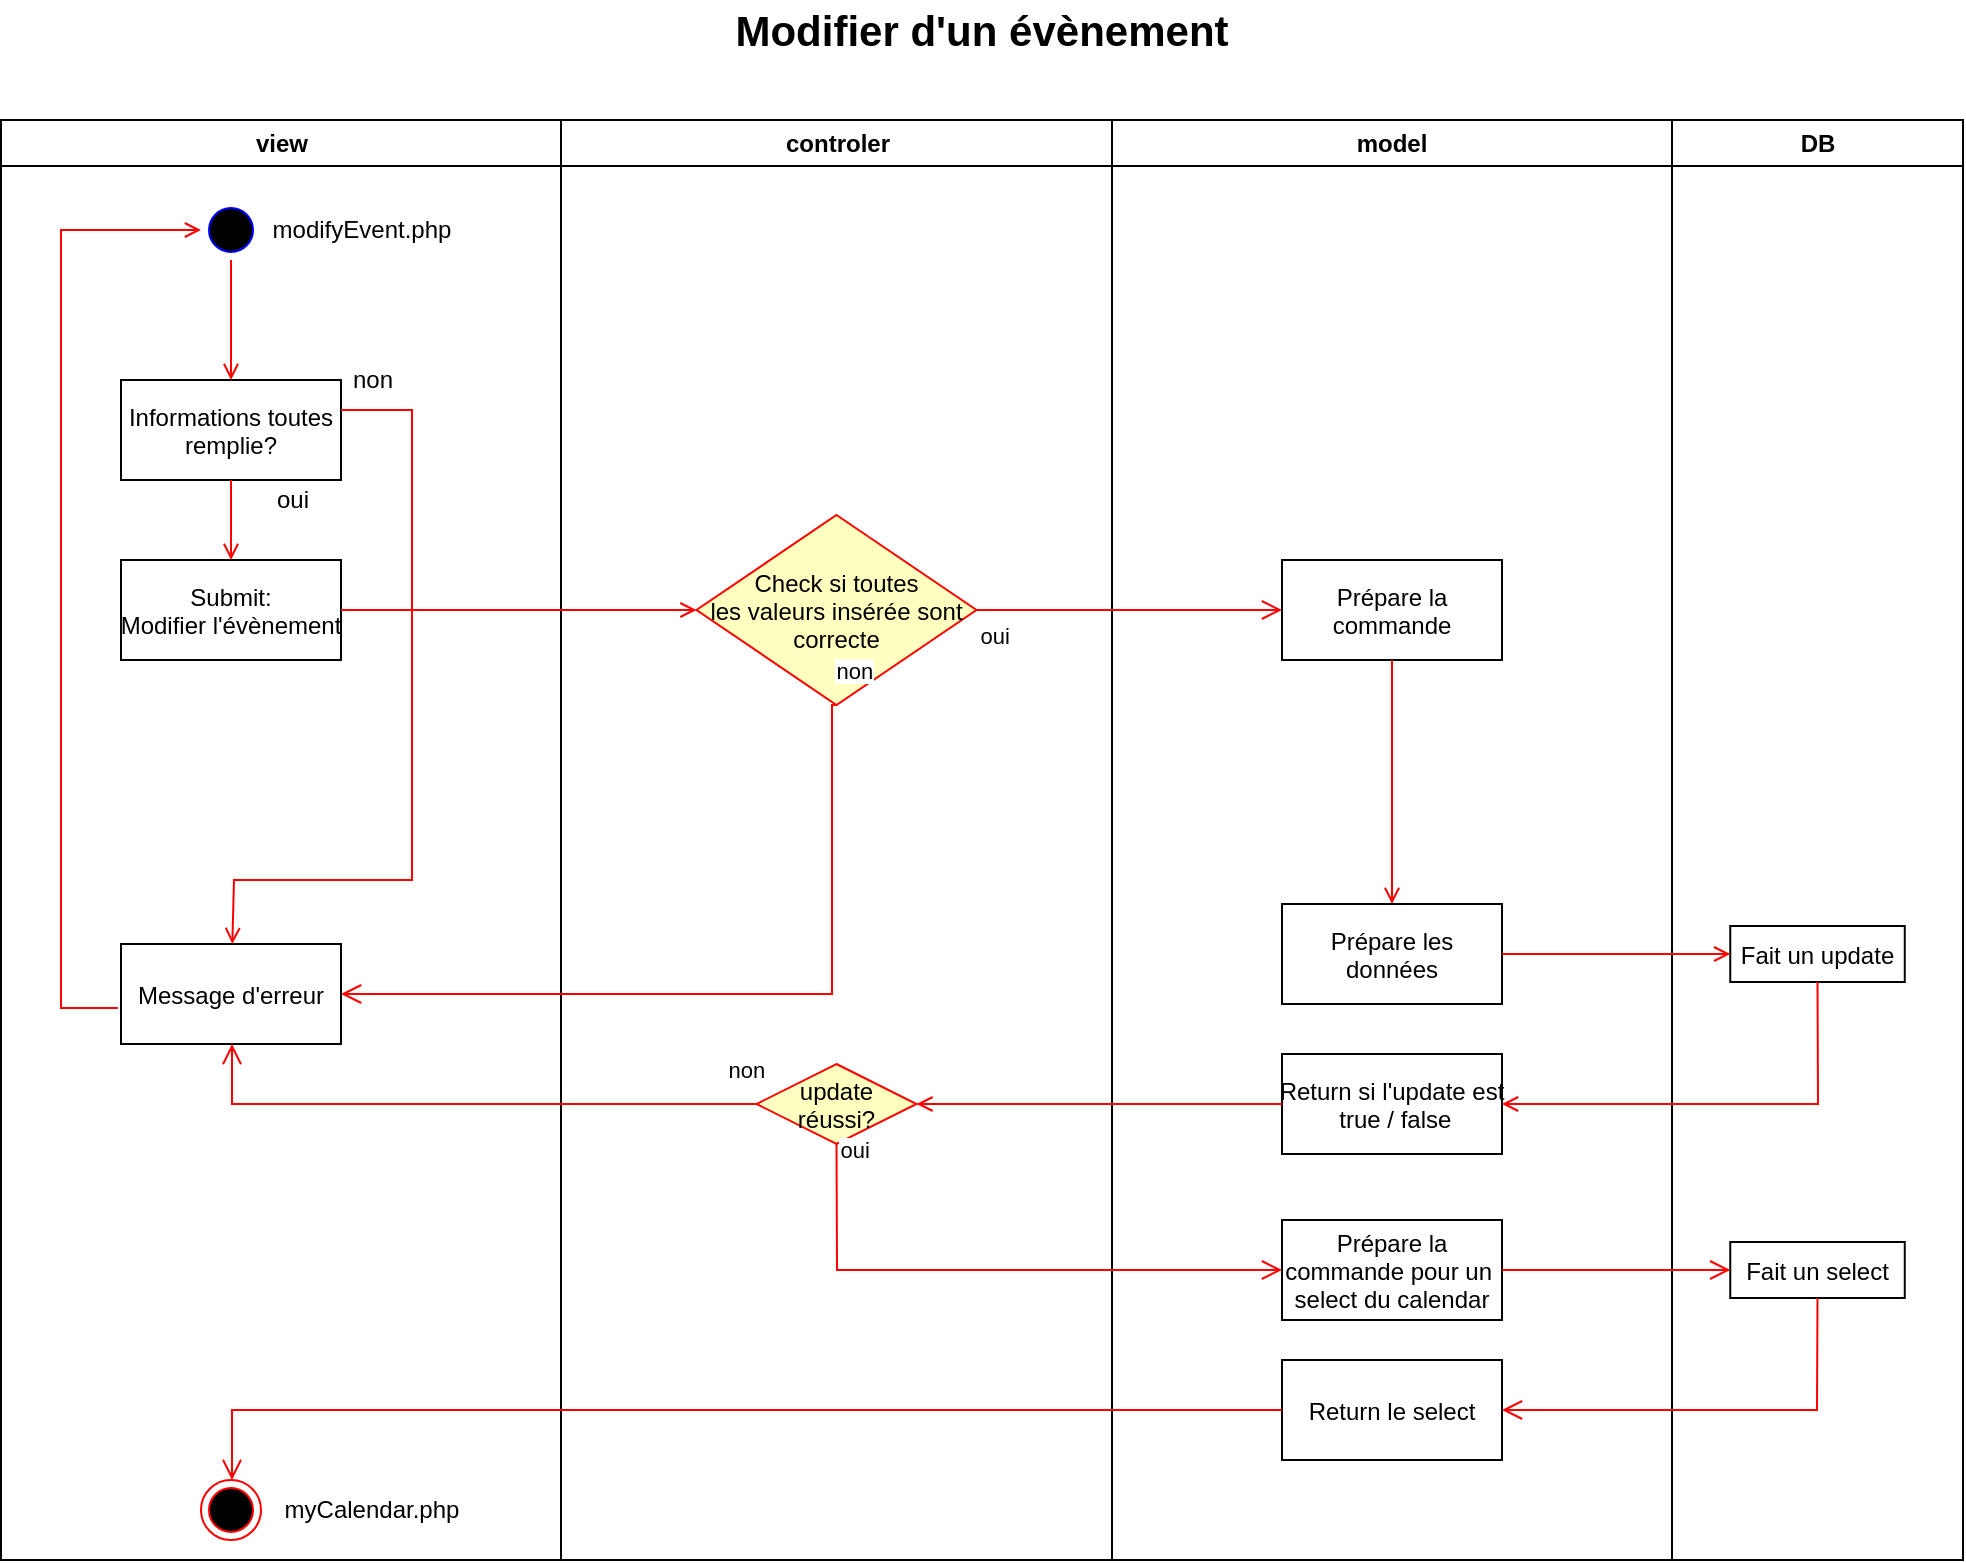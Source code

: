 <mxfile version="14.6.11" type="device"><diagram name="Page-1" id="e7e014a7-5840-1c2e-5031-d8a46d1fe8dd"><mxGraphModel dx="1422" dy="737" grid="1" gridSize="10" guides="1" tooltips="1" connect="1" arrows="1" fold="1" page="1" pageScale="1" pageWidth="1169" pageHeight="826" background="#ffffff" math="0" shadow="0"><root><mxCell id="0"/><mxCell id="1" parent="0"/><mxCell id="2" value="view" style="swimlane;whiteSpace=wrap" parent="1" vertex="1"><mxGeometry x="164.5" y="60" width="280" height="720" as="geometry"/></mxCell><mxCell id="5" value="" style="ellipse;shape=startState;fillColor=#000000;strokeColor=#0000FF;" parent="2" vertex="1"><mxGeometry x="100" y="40" width="30" height="30" as="geometry"/></mxCell><mxCell id="7" value="Submit:&#10;Modifier l'évènement" style="" parent="2" vertex="1"><mxGeometry x="60" y="220" width="110" height="50" as="geometry"/></mxCell><mxCell id="8" value="Informations toutes &#10;remplie?" style="" parent="2" vertex="1"><mxGeometry x="60" y="130" width="110" height="50" as="geometry"/></mxCell><mxCell id="12" value="" style="edgeStyle=elbowEdgeStyle;elbow=horizontal;strokeColor=#FF0000;endArrow=open;endFill=1;rounded=0;exitX=-0.014;exitY=0.64;exitDx=0;exitDy=0;exitPerimeter=0;entryX=0;entryY=0.5;entryDx=0;entryDy=0;" parent="2" source="2ZN6HkLlfxfYOQOT_Urk-76" target="5" edge="1"><mxGeometry width="100" height="100" relative="1" as="geometry"><mxPoint x="160" y="290" as="sourcePoint"/><mxPoint x="260" y="190" as="targetPoint"/><Array as="points"><mxPoint x="30" y="250"/></Array></mxGeometry></mxCell><mxCell id="38" value="" style="ellipse;shape=endState;fillColor=#000000;strokeColor=#ff0000" parent="2" vertex="1"><mxGeometry x="100" y="680" width="30" height="30" as="geometry"/></mxCell><mxCell id="2ZN6HkLlfxfYOQOT_Urk-76" value="Message d'erreur" style="" parent="2" vertex="1"><mxGeometry x="60" y="412" width="110" height="50" as="geometry"/></mxCell><mxCell id="2ZN6HkLlfxfYOQOT_Urk-78" value="" style="endArrow=open;strokeColor=#FF0000;endFill=1;rounded=0;entryX=0.5;entryY=0;entryDx=0;entryDy=0;exitX=0.5;exitY=1;exitDx=0;exitDy=0;" parent="2" source="8" target="7" edge="1"><mxGeometry relative="1" as="geometry"><mxPoint x="85.5" y="370" as="sourcePoint"/><mxPoint x="125" y="230" as="targetPoint"/></mxGeometry></mxCell><mxCell id="bqckTU542nx4s31JSPxL-43" value="non" style="text;html=1;align=center;verticalAlign=middle;resizable=0;points=[];autosize=1;strokeColor=none;" parent="2" vertex="1"><mxGeometry x="165.25" y="120" width="40" height="20" as="geometry"/></mxCell><mxCell id="bqckTU542nx4s31JSPxL-44" value="modifyEvent.php" style="text;html=1;strokeColor=none;fillColor=none;align=center;verticalAlign=middle;whiteSpace=wrap;rounded=0;" parent="2" vertex="1"><mxGeometry x="130" y="45" width="99.5" height="20" as="geometry"/></mxCell><mxCell id="bqckTU542nx4s31JSPxL-46" value="" style="endArrow=open;strokeColor=#FF0000;endFill=1;rounded=0;entryX=0.5;entryY=0;entryDx=0;entryDy=0;exitX=0.5;exitY=1;exitDx=0;exitDy=0;" parent="2" source="5" target="8" edge="1"><mxGeometry relative="1" as="geometry"><mxPoint x="125" y="180" as="sourcePoint"/><mxPoint x="125" y="270" as="targetPoint"/></mxGeometry></mxCell><mxCell id="bqckTU542nx4s31JSPxL-42" value="oui" style="text;html=1;align=center;verticalAlign=middle;resizable=0;points=[];autosize=1;strokeColor=none;" parent="2" vertex="1"><mxGeometry x="130" y="180" width="30" height="20" as="geometry"/></mxCell><mxCell id="bqckTU542nx4s31JSPxL-47" value="&lt;span&gt;myCalendar.php&lt;/span&gt;" style="text;html=1;strokeColor=none;fillColor=none;align=center;verticalAlign=middle;whiteSpace=wrap;rounded=0;" parent="2" vertex="1"><mxGeometry x="135.5" y="685" width="99.5" height="20" as="geometry"/></mxCell><mxCell id="3" value="controler" style="swimlane;whiteSpace=wrap" parent="1" vertex="1"><mxGeometry x="444.5" y="60" width="275.5" height="720" as="geometry"/></mxCell><mxCell id="21" value="Check si toutes &#10;les valeurs insérée sont&#10;correcte" style="rhombus;fillColor=#ffffc0;strokeColor=#ff0000;" parent="3" vertex="1"><mxGeometry x="67.75" y="197.5" width="140" height="95" as="geometry"/></mxCell><mxCell id="2ZN6HkLlfxfYOQOT_Urk-69" value="update&#10;réussi?" style="rhombus;fillColor=#ffffc0;strokeColor=#ff0000;" parent="3" vertex="1"><mxGeometry x="97.75" y="472" width="80" height="40" as="geometry"/></mxCell><mxCell id="4" value="model" style="swimlane;whiteSpace=wrap" parent="1" vertex="1"><mxGeometry x="720" y="60" width="280" height="720" as="geometry"/></mxCell><mxCell id="33" value="Prépare la &#10;commande" style="" parent="4" vertex="1"><mxGeometry x="85" y="220" width="110" height="50" as="geometry"/></mxCell><mxCell id="39" value="" style="endArrow=open;strokeColor=#FF0000;endFill=1;rounded=0;entryX=0.5;entryY=0;entryDx=0;entryDy=0;" parent="4" source="33" target="2ZN6HkLlfxfYOQOT_Urk-51" edge="1"><mxGeometry relative="1" as="geometry"/></mxCell><mxCell id="2ZN6HkLlfxfYOQOT_Urk-51" value="Prépare les &#10;données" style="" parent="4" vertex="1"><mxGeometry x="85" y="392" width="110" height="50" as="geometry"/></mxCell><mxCell id="2ZN6HkLlfxfYOQOT_Urk-70" value="Return si l'update est&#10; true / false" style="" parent="4" vertex="1"><mxGeometry x="85" y="467" width="110" height="50" as="geometry"/></mxCell><mxCell id="bqckTU542nx4s31JSPxL-49" value="Prépare la&#10;commande pour un &#10;select du calendar" style="" parent="4" vertex="1"><mxGeometry x="85" y="550" width="110" height="50" as="geometry"/></mxCell><mxCell id="bqckTU542nx4s31JSPxL-53" value="Return le select" style="" parent="4" vertex="1"><mxGeometry x="85" y="620" width="110" height="50" as="geometry"/></mxCell><mxCell id="20" value="" style="endArrow=open;strokeColor=#FF0000;endFill=1;rounded=0;exitX=1;exitY=0.5;exitDx=0;exitDy=0;" parent="1" source="7" target="21" edge="1"><mxGeometry relative="1" as="geometry"><mxPoint x="464.5" y="373" as="targetPoint"/><mxPoint x="360" y="380" as="sourcePoint"/></mxGeometry></mxCell><mxCell id="2ZN6HkLlfxfYOQOT_Urk-41" value="DB" style="swimlane;whiteSpace=wrap" parent="1" vertex="1"><mxGeometry x="1000" y="60" width="145.5" height="720" as="geometry"/></mxCell><mxCell id="2ZN6HkLlfxfYOQOT_Urk-52" value="Fait un update" style="" parent="2ZN6HkLlfxfYOQOT_Urk-41" vertex="1"><mxGeometry x="29.13" y="403" width="87.25" height="28" as="geometry"/></mxCell><mxCell id="bqckTU542nx4s31JSPxL-51" value="Fait un select" style="" parent="2ZN6HkLlfxfYOQOT_Urk-41" vertex="1"><mxGeometry x="29.13" y="561" width="87.25" height="28" as="geometry"/></mxCell><mxCell id="2ZN6HkLlfxfYOQOT_Urk-53" value="" style="endArrow=open;strokeColor=#FF0000;endFill=1;rounded=0;entryX=0;entryY=0.5;entryDx=0;entryDy=0;exitX=1;exitY=0.5;exitDx=0;exitDy=0;" parent="1" source="2ZN6HkLlfxfYOQOT_Urk-51" target="2ZN6HkLlfxfYOQOT_Urk-52" edge="1"><mxGeometry relative="1" as="geometry"><mxPoint x="879.5" y="480" as="sourcePoint"/><mxPoint x="879.5" y="530" as="targetPoint"/></mxGeometry></mxCell><mxCell id="2ZN6HkLlfxfYOQOT_Urk-54" value="non" style="edgeStyle=elbowEdgeStyle;elbow=horizontal;align=left;verticalAlign=top;endArrow=open;endSize=8;strokeColor=#FF0000;endFill=1;rounded=0;exitX=0.5;exitY=1;exitDx=0;exitDy=0;entryX=1;entryY=0.5;entryDx=0;entryDy=0;" parent="1" source="21" target="2ZN6HkLlfxfYOQOT_Urk-76" edge="1"><mxGeometry x="-0.989" y="-30" relative="1" as="geometry"><mxPoint x="219.5" y="263" as="targetPoint"/><mxPoint x="529.5" y="420.5" as="sourcePoint"/><Array as="points"><mxPoint x="580" y="470"/></Array><mxPoint as="offset"/></mxGeometry></mxCell><mxCell id="2ZN6HkLlfxfYOQOT_Urk-67" value="" style="endArrow=open;strokeColor=#FF0000;endFill=1;rounded=0;entryX=1;entryY=0.5;entryDx=0;entryDy=0;exitX=0.5;exitY=1;exitDx=0;exitDy=0;" parent="1" source="2ZN6HkLlfxfYOQOT_Urk-52" target="2ZN6HkLlfxfYOQOT_Urk-70" edge="1"><mxGeometry relative="1" as="geometry"><mxPoint x="850" y="620" as="sourcePoint"/><mxPoint x="905" y="650" as="targetPoint"/><Array as="points"><mxPoint x="1073" y="552"/></Array></mxGeometry></mxCell><mxCell id="2ZN6HkLlfxfYOQOT_Urk-74" value="non" style="edgeStyle=elbowEdgeStyle;elbow=horizontal;align=left;verticalAlign=top;endArrow=open;endSize=8;strokeColor=#FF0000;endFill=1;rounded=0;entryX=0.5;entryY=1;entryDx=0;entryDy=0;exitX=0;exitY=0.5;exitDx=0;exitDy=0;" parent="1" source="2ZN6HkLlfxfYOQOT_Urk-69" target="2ZN6HkLlfxfYOQOT_Urk-76" edge="1"><mxGeometry x="-0.892" y="-30" relative="1" as="geometry"><mxPoint x="340" y="568" as="targetPoint"/><mxPoint x="520" y="560" as="sourcePoint"/><Array as="points"><mxPoint x="280" y="550"/><mxPoint x="410" y="450"/><mxPoint x="630" y="623"/></Array><mxPoint as="offset"/></mxGeometry></mxCell><mxCell id="2ZN6HkLlfxfYOQOT_Urk-79" value="" style="endArrow=open;strokeColor=#FF0000;endFill=1;rounded=0;exitX=0;exitY=0.5;exitDx=0;exitDy=0;" parent="1" source="2ZN6HkLlfxfYOQOT_Urk-70" target="2ZN6HkLlfxfYOQOT_Urk-69" edge="1"><mxGeometry relative="1" as="geometry"><mxPoint x="1082.745" y="570" as="sourcePoint"/><mxPoint x="925" y="660" as="targetPoint"/><Array as="points"/></mxGeometry></mxCell><mxCell id="23" value="oui" style="edgeStyle=elbowEdgeStyle;elbow=horizontal;align=left;verticalAlign=top;endArrow=open;endSize=8;strokeColor=#FF0000;endFill=1;rounded=0;entryX=0;entryY=0.5;entryDx=0;entryDy=0;exitX=1;exitY=0.5;exitDx=0;exitDy=0;" parent="1" source="21" target="33" edge="1"><mxGeometry x="-1" relative="1" as="geometry"><mxPoint x="639.5" y="453" as="targetPoint"/><Array as="points"/></mxGeometry></mxCell><mxCell id="bqckTU542nx4s31JSPxL-40" value="&lt;font style=&quot;font-size: 21px&quot;&gt;&lt;b&gt;Modifier d'un évènement&lt;/b&gt;&lt;/font&gt;" style="text;html=1;strokeColor=none;fillColor=none;align=center;verticalAlign=middle;whiteSpace=wrap;rounded=0;" parent="1" vertex="1"><mxGeometry x="530" width="250" height="30" as="geometry"/></mxCell><mxCell id="bqckTU542nx4s31JSPxL-50" value="" style="edgeStyle=elbowEdgeStyle;elbow=horizontal;align=left;verticalAlign=top;endArrow=open;endSize=8;strokeColor=#FF0000;endFill=1;rounded=0;exitX=1;exitY=0.5;exitDx=0;exitDy=0;entryX=0;entryY=0.5;entryDx=0;entryDy=0;" parent="1" source="bqckTU542nx4s31JSPxL-49" target="bqckTU542nx4s31JSPxL-51" edge="1"><mxGeometry x="-0.562" y="35" relative="1" as="geometry"><mxPoint x="987.75" y="758" as="targetPoint"/><mxPoint x="950" y="610" as="sourcePoint"/><Array as="points"><mxPoint x="980" y="640"/><mxPoint x="937.75" y="658"/><mxPoint x="1282.25" y="713"/></Array><mxPoint as="offset"/></mxGeometry></mxCell><mxCell id="bqckTU542nx4s31JSPxL-48" value="oui" style="edgeStyle=elbowEdgeStyle;elbow=horizontal;align=left;verticalAlign=top;endArrow=open;endSize=8;strokeColor=#FF0000;endFill=1;rounded=0;exitX=0.5;exitY=1;exitDx=0;exitDy=0;entryX=0;entryY=0.5;entryDx=0;entryDy=0;" parent="1" source="2ZN6HkLlfxfYOQOT_Urk-69" target="bqckTU542nx4s31JSPxL-49" edge="1"><mxGeometry x="-1" y="10" relative="1" as="geometry"><mxPoint x="620" y="720" as="targetPoint"/><mxPoint x="560" y="610" as="sourcePoint"/><Array as="points"><mxPoint x="582.5" y="640"/><mxPoint x="570" y="620"/><mxPoint x="914.5" y="675"/></Array><mxPoint as="offset"/></mxGeometry></mxCell><mxCell id="bqckTU542nx4s31JSPxL-52" value="" style="edgeStyle=elbowEdgeStyle;elbow=horizontal;align=left;verticalAlign=top;endArrow=open;endSize=8;strokeColor=#FF0000;endFill=1;rounded=0;exitX=0.5;exitY=1;exitDx=0;exitDy=0;entryX=1;entryY=0.5;entryDx=0;entryDy=0;" parent="1" source="bqckTU542nx4s31JSPxL-51" target="bqckTU542nx4s31JSPxL-53" edge="1"><mxGeometry x="-1" y="10" relative="1" as="geometry"><mxPoint x="1060" y="730" as="targetPoint"/><mxPoint x="502.25" y="640" as="sourcePoint"/><Array as="points"><mxPoint x="1072.5" y="730"/><mxPoint x="512.25" y="650"/><mxPoint x="856.75" y="705"/></Array><mxPoint as="offset"/></mxGeometry></mxCell><mxCell id="bqckTU542nx4s31JSPxL-55" value="" style="edgeStyle=elbowEdgeStyle;elbow=horizontal;align=left;verticalAlign=top;endArrow=open;endSize=8;strokeColor=#FF0000;endFill=1;rounded=0;exitX=0;exitY=0.5;exitDx=0;exitDy=0;entryX=0.5;entryY=0;entryDx=0;entryDy=0;" parent="1" source="bqckTU542nx4s31JSPxL-53" target="38" edge="1"><mxGeometry x="-1" y="10" relative="1" as="geometry"><mxPoint x="290" y="690" as="targetPoint"/><mxPoint x="780" y="700" as="sourcePoint"/><Array as="points"><mxPoint x="280" y="710"/><mxPoint x="87.25" y="681"/><mxPoint x="431.75" y="736"/></Array><mxPoint as="offset"/></mxGeometry></mxCell><mxCell id="cMg5_VWnSzNWkfVWXWe5-39" value="" style="endArrow=open;strokeColor=#FF0000;endFill=1;rounded=0;exitX=1;exitY=0.5;exitDx=0;exitDy=0;" edge="1" parent="1"><mxGeometry relative="1" as="geometry"><mxPoint x="280.158" y="472" as="targetPoint"/><mxPoint x="334.5" y="205" as="sourcePoint"/><Array as="points"><mxPoint x="370" y="205"/><mxPoint x="370" y="440"/><mxPoint x="281" y="440"/></Array></mxGeometry></mxCell></root></mxGraphModel></diagram></mxfile>